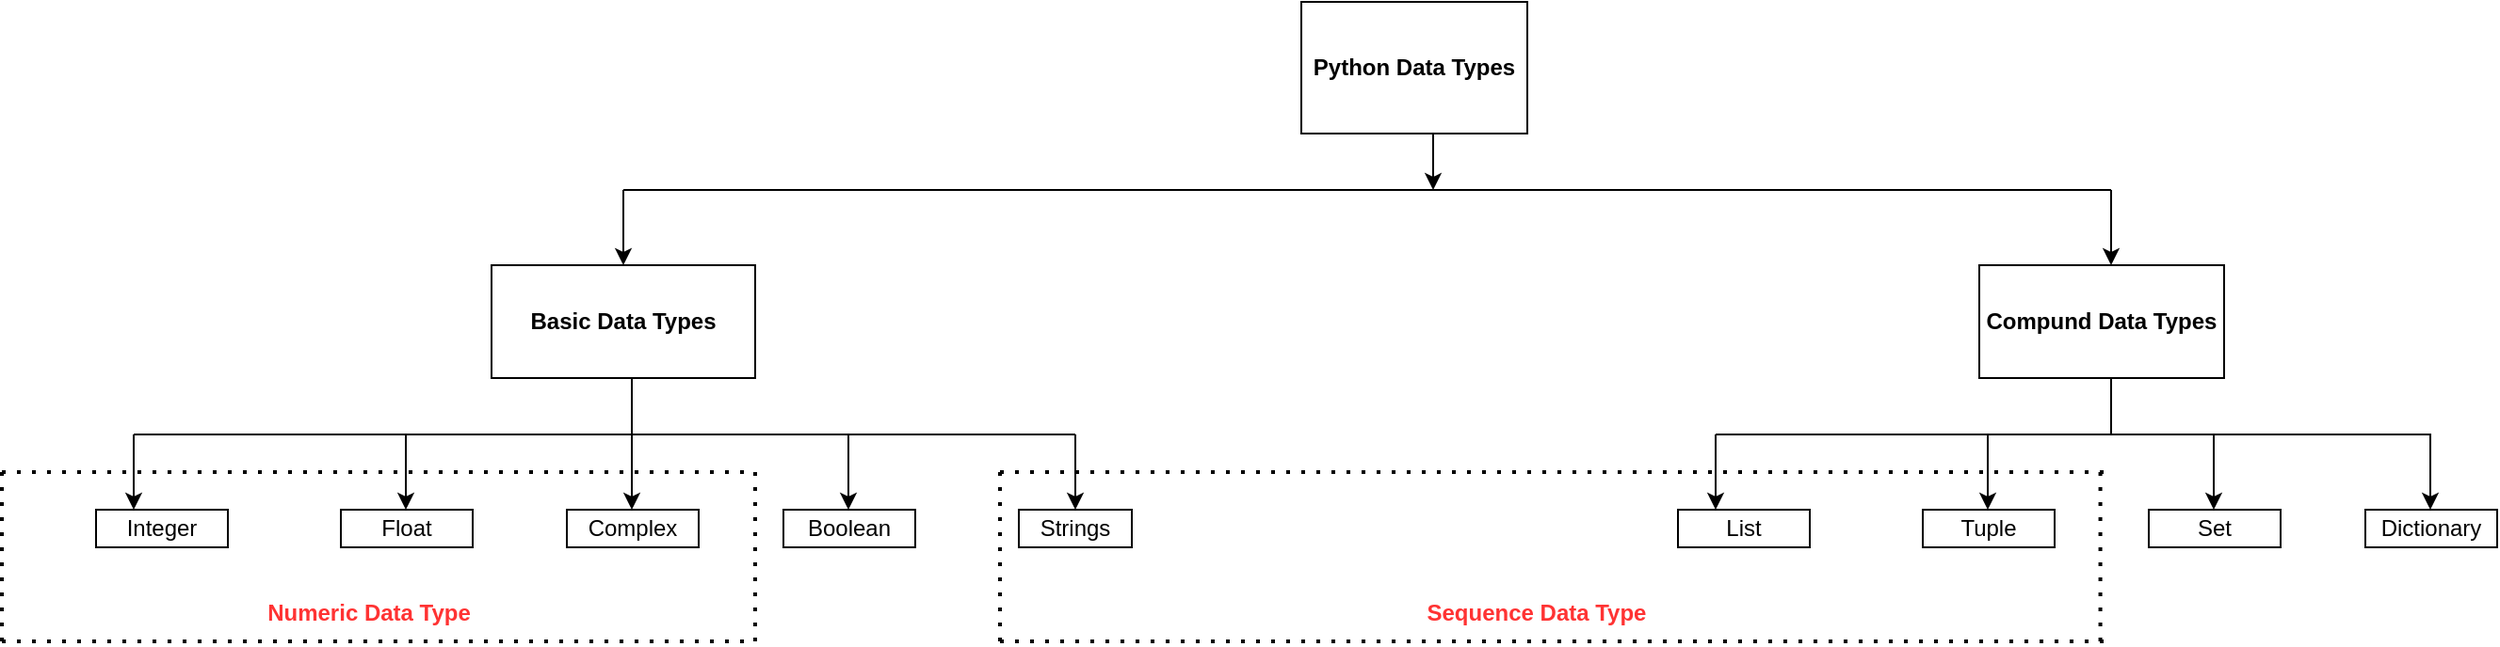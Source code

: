 <mxfile>
    <diagram id="eHbbLm0XQK9FPG51mO_6" name="Page-1">
        <mxGraphModel dx="2287" dy="759" grid="1" gridSize="10" guides="1" tooltips="1" connect="1" arrows="1" fold="1" page="1" pageScale="1" pageWidth="850" pageHeight="1100" math="0" shadow="0">
            <root>
                <mxCell id="0"/>
                <mxCell id="1" parent="0"/>
                <mxCell id="2" value="&lt;b&gt;Python Data Types&lt;/b&gt;" style="rounded=0;whiteSpace=wrap;html=1;" vertex="1" parent="1">
                    <mxGeometry x="310" y="30" width="120" height="70" as="geometry"/>
                </mxCell>
                <mxCell id="3" value="&lt;b&gt;Basic Data Types&lt;/b&gt;" style="rounded=0;whiteSpace=wrap;html=1;" vertex="1" parent="1">
                    <mxGeometry x="-120" y="170" width="140" height="60" as="geometry"/>
                </mxCell>
                <mxCell id="4" value="&lt;b&gt;Compund Data Types&lt;/b&gt;" style="rounded=0;whiteSpace=wrap;html=1;" vertex="1" parent="1">
                    <mxGeometry x="670" y="170" width="130" height="60" as="geometry"/>
                </mxCell>
                <mxCell id="12" value="" style="endArrow=none;html=1;" edge="1" parent="1">
                    <mxGeometry width="50" height="50" relative="1" as="geometry">
                        <mxPoint x="-45.5" y="260" as="sourcePoint"/>
                        <mxPoint x="-45.5" y="230" as="targetPoint"/>
                    </mxGeometry>
                </mxCell>
                <mxCell id="25" value="" style="endArrow=none;html=1;" edge="1" parent="1">
                    <mxGeometry width="50" height="50" relative="1" as="geometry">
                        <mxPoint x="-50" y="130" as="sourcePoint"/>
                        <mxPoint x="740" y="130" as="targetPoint"/>
                    </mxGeometry>
                </mxCell>
                <mxCell id="26" value="" style="endArrow=classic;html=1;entryX=0.5;entryY=0;entryDx=0;entryDy=0;" edge="1" parent="1" target="3">
                    <mxGeometry width="50" height="50" relative="1" as="geometry">
                        <mxPoint x="-50" y="130" as="sourcePoint"/>
                        <mxPoint x="580" y="160" as="targetPoint"/>
                    </mxGeometry>
                </mxCell>
                <mxCell id="27" value="" style="endArrow=classic;html=1;entryX=0.5;entryY=0;entryDx=0;entryDy=0;" edge="1" parent="1">
                    <mxGeometry width="50" height="50" relative="1" as="geometry">
                        <mxPoint x="740" y="130" as="sourcePoint"/>
                        <mxPoint x="740" y="170" as="targetPoint"/>
                    </mxGeometry>
                </mxCell>
                <mxCell id="28" value="" style="endArrow=classic;html=1;" edge="1" parent="1">
                    <mxGeometry width="50" height="50" relative="1" as="geometry">
                        <mxPoint x="380" y="100" as="sourcePoint"/>
                        <mxPoint x="380" y="130" as="targetPoint"/>
                    </mxGeometry>
                </mxCell>
                <mxCell id="42" value="" style="endArrow=none;html=1;" edge="1" parent="1">
                    <mxGeometry width="50" height="50" relative="1" as="geometry">
                        <mxPoint x="740" y="260" as="sourcePoint"/>
                        <mxPoint x="740" y="230" as="targetPoint"/>
                    </mxGeometry>
                </mxCell>
                <mxCell id="43" value="" style="group" vertex="1" connectable="0" parent="1">
                    <mxGeometry x="510" y="260" width="435" height="60" as="geometry"/>
                </mxCell>
                <mxCell id="16" value="Dictionary" style="rounded=0;whiteSpace=wrap;html=1;" vertex="1" parent="43">
                    <mxGeometry x="365" y="40" width="70" height="20" as="geometry"/>
                </mxCell>
                <mxCell id="8" value="List" style="rounded=0;whiteSpace=wrap;html=1;" vertex="1" parent="43">
                    <mxGeometry y="40" width="70" height="20" as="geometry"/>
                </mxCell>
                <mxCell id="9" value="Tuple" style="rounded=0;whiteSpace=wrap;html=1;" vertex="1" parent="43">
                    <mxGeometry x="130" y="40" width="70" height="20" as="geometry"/>
                </mxCell>
                <mxCell id="14" value="" style="endArrow=none;html=1;" edge="1" parent="43">
                    <mxGeometry width="50" height="50" relative="1" as="geometry">
                        <mxPoint x="20" as="sourcePoint"/>
                        <mxPoint x="400" as="targetPoint"/>
                    </mxGeometry>
                </mxCell>
                <mxCell id="15" value="Set" style="rounded=0;whiteSpace=wrap;html=1;" vertex="1" parent="43">
                    <mxGeometry x="250" y="40" width="70" height="20" as="geometry"/>
                </mxCell>
                <mxCell id="21" value="" style="endArrow=classic;html=1;entryX=0.5;entryY=0;entryDx=0;entryDy=0;" edge="1" parent="43">
                    <mxGeometry width="50" height="50" relative="1" as="geometry">
                        <mxPoint x="20" as="sourcePoint"/>
                        <mxPoint x="20" y="40" as="targetPoint"/>
                    </mxGeometry>
                </mxCell>
                <mxCell id="22" value="" style="endArrow=classic;html=1;entryX=0.5;entryY=0;entryDx=0;entryDy=0;" edge="1" parent="43">
                    <mxGeometry width="50" height="50" relative="1" as="geometry">
                        <mxPoint x="164.5" as="sourcePoint"/>
                        <mxPoint x="164.5" y="40" as="targetPoint"/>
                    </mxGeometry>
                </mxCell>
                <mxCell id="23" value="" style="endArrow=classic;html=1;entryX=0.5;entryY=0;entryDx=0;entryDy=0;" edge="1" parent="43">
                    <mxGeometry width="50" height="50" relative="1" as="geometry">
                        <mxPoint x="284.5" as="sourcePoint"/>
                        <mxPoint x="284.5" y="40" as="targetPoint"/>
                    </mxGeometry>
                </mxCell>
                <mxCell id="24" value="" style="endArrow=classic;html=1;entryX=0.5;entryY=0;entryDx=0;entryDy=0;" edge="1" parent="43">
                    <mxGeometry width="50" height="50" relative="1" as="geometry">
                        <mxPoint x="399.5" as="sourcePoint"/>
                        <mxPoint x="399.5" y="40" as="targetPoint"/>
                    </mxGeometry>
                </mxCell>
                <mxCell id="49" value="" style="endArrow=none;dashed=1;html=1;dashPattern=1 3;strokeWidth=2;" edge="1" parent="43">
                    <mxGeometry width="50" height="50" relative="1" as="geometry">
                        <mxPoint x="-360" y="20" as="sourcePoint"/>
                        <mxPoint x="230" y="20" as="targetPoint"/>
                    </mxGeometry>
                </mxCell>
                <mxCell id="31" value="Integer" style="rounded=0;whiteSpace=wrap;html=1;container=0;" vertex="1" parent="1">
                    <mxGeometry x="-330" y="300" width="70" height="20" as="geometry"/>
                </mxCell>
                <mxCell id="32" value="Float" style="rounded=0;whiteSpace=wrap;html=1;container=0;" vertex="1" parent="1">
                    <mxGeometry x="-200" y="300" width="70" height="20" as="geometry"/>
                </mxCell>
                <mxCell id="33" value="" style="endArrow=none;html=1;" edge="1" parent="1">
                    <mxGeometry width="50" height="50" relative="1" as="geometry">
                        <mxPoint x="-310" y="260" as="sourcePoint"/>
                        <mxPoint x="190" y="260" as="targetPoint"/>
                    </mxGeometry>
                </mxCell>
                <mxCell id="34" value="Complex" style="rounded=0;whiteSpace=wrap;html=1;container=0;" vertex="1" parent="1">
                    <mxGeometry x="-80" y="300" width="70" height="20" as="geometry"/>
                </mxCell>
                <mxCell id="35" value="Boolean" style="rounded=0;whiteSpace=wrap;html=1;container=0;" vertex="1" parent="1">
                    <mxGeometry x="35" y="300" width="70" height="20" as="geometry"/>
                </mxCell>
                <mxCell id="36" value="Strings" style="rounded=0;whiteSpace=wrap;html=1;container=0;" vertex="1" parent="1">
                    <mxGeometry x="160" y="300" width="60" height="20" as="geometry"/>
                </mxCell>
                <mxCell id="37" value="" style="endArrow=classic;html=1;entryX=0.5;entryY=0;entryDx=0;entryDy=0;movable=0;resizable=0;rotatable=0;deletable=0;editable=0;connectable=0;" edge="1" parent="1" target="36">
                    <mxGeometry width="50" height="50" relative="1" as="geometry">
                        <mxPoint x="190" y="260" as="sourcePoint"/>
                        <mxPoint x="190" y="290" as="targetPoint"/>
                    </mxGeometry>
                </mxCell>
                <mxCell id="38" value="" style="endArrow=classic;html=1;entryX=0.5;entryY=0;entryDx=0;entryDy=0;" edge="1" parent="1">
                    <mxGeometry width="50" height="50" relative="1" as="geometry">
                        <mxPoint x="-310" y="260" as="sourcePoint"/>
                        <mxPoint x="-310" y="300" as="targetPoint"/>
                    </mxGeometry>
                </mxCell>
                <mxCell id="39" value="" style="endArrow=classic;html=1;entryX=0.5;entryY=0;entryDx=0;entryDy=0;" edge="1" parent="1">
                    <mxGeometry width="50" height="50" relative="1" as="geometry">
                        <mxPoint x="-165.5" y="260" as="sourcePoint"/>
                        <mxPoint x="-165.5" y="300" as="targetPoint"/>
                    </mxGeometry>
                </mxCell>
                <mxCell id="40" value="" style="endArrow=classic;html=1;entryX=0.5;entryY=0;entryDx=0;entryDy=0;" edge="1" parent="1">
                    <mxGeometry width="50" height="50" relative="1" as="geometry">
                        <mxPoint x="-45.5" y="260" as="sourcePoint"/>
                        <mxPoint x="-45.5" y="300" as="targetPoint"/>
                    </mxGeometry>
                </mxCell>
                <mxCell id="41" value="" style="endArrow=classic;html=1;entryX=0.5;entryY=0;entryDx=0;entryDy=0;" edge="1" parent="1">
                    <mxGeometry width="50" height="50" relative="1" as="geometry">
                        <mxPoint x="69.5" y="260" as="sourcePoint"/>
                        <mxPoint x="69.5" y="300" as="targetPoint"/>
                    </mxGeometry>
                </mxCell>
                <mxCell id="50" value="" style="endArrow=none;dashed=1;html=1;dashPattern=1 3;strokeWidth=2;" edge="1" parent="1">
                    <mxGeometry width="50" height="50" relative="1" as="geometry">
                        <mxPoint x="150" y="280" as="sourcePoint"/>
                        <mxPoint x="150" y="370" as="targetPoint"/>
                    </mxGeometry>
                </mxCell>
                <mxCell id="51" value="" style="endArrow=none;dashed=1;html=1;dashPattern=1 3;strokeWidth=2;" edge="1" parent="1">
                    <mxGeometry width="50" height="50" relative="1" as="geometry">
                        <mxPoint x="150" y="370" as="sourcePoint"/>
                        <mxPoint x="740" y="370" as="targetPoint"/>
                    </mxGeometry>
                </mxCell>
                <mxCell id="52" value="" style="endArrow=none;dashed=1;html=1;dashPattern=1 3;strokeWidth=2;" edge="1" parent="1">
                    <mxGeometry width="50" height="50" relative="1" as="geometry">
                        <mxPoint x="734.29" y="280" as="sourcePoint"/>
                        <mxPoint x="734.29" y="370" as="targetPoint"/>
                    </mxGeometry>
                </mxCell>
                <mxCell id="53" value="&lt;b&gt;&lt;font color=&quot;#ff3333&quot;&gt;Sequence Data Type&lt;/font&gt;&lt;/b&gt;" style="text;html=1;strokeColor=none;fillColor=none;align=center;verticalAlign=middle;whiteSpace=wrap;rounded=0;" vertex="1" parent="1">
                    <mxGeometry x="350" y="340" width="170" height="30" as="geometry"/>
                </mxCell>
                <mxCell id="54" value="" style="endArrow=none;dashed=1;html=1;dashPattern=1 3;strokeWidth=2;" edge="1" parent="1">
                    <mxGeometry width="50" height="50" relative="1" as="geometry">
                        <mxPoint x="-380" y="280" as="sourcePoint"/>
                        <mxPoint x="20" y="280" as="targetPoint"/>
                    </mxGeometry>
                </mxCell>
                <mxCell id="55" value="" style="endArrow=none;dashed=1;html=1;dashPattern=1 3;strokeWidth=2;" edge="1" parent="1">
                    <mxGeometry width="50" height="50" relative="1" as="geometry">
                        <mxPoint x="-380.0" y="370" as="sourcePoint"/>
                        <mxPoint x="20.0" y="370" as="targetPoint"/>
                    </mxGeometry>
                </mxCell>
                <mxCell id="56" value="" style="endArrow=none;dashed=1;html=1;dashPattern=1 3;strokeWidth=2;" edge="1" parent="1">
                    <mxGeometry width="50" height="50" relative="1" as="geometry">
                        <mxPoint x="-380" y="280" as="sourcePoint"/>
                        <mxPoint x="-380" y="370" as="targetPoint"/>
                    </mxGeometry>
                </mxCell>
                <mxCell id="57" value="" style="endArrow=none;dashed=1;html=1;dashPattern=1 3;strokeWidth=2;" edge="1" parent="1">
                    <mxGeometry width="50" height="50" relative="1" as="geometry">
                        <mxPoint x="20.0" y="280" as="sourcePoint"/>
                        <mxPoint x="20.0" y="370" as="targetPoint"/>
                    </mxGeometry>
                </mxCell>
                <mxCell id="58" value="&lt;b&gt;&lt;font color=&quot;#ff3333&quot;&gt;Numeric Data Type&lt;/font&gt;&lt;/b&gt;" style="text;html=1;strokeColor=none;fillColor=none;align=center;verticalAlign=middle;whiteSpace=wrap;rounded=0;" vertex="1" parent="1">
                    <mxGeometry x="-270" y="340" width="170" height="30" as="geometry"/>
                </mxCell>
            </root>
        </mxGraphModel>
    </diagram>
</mxfile>